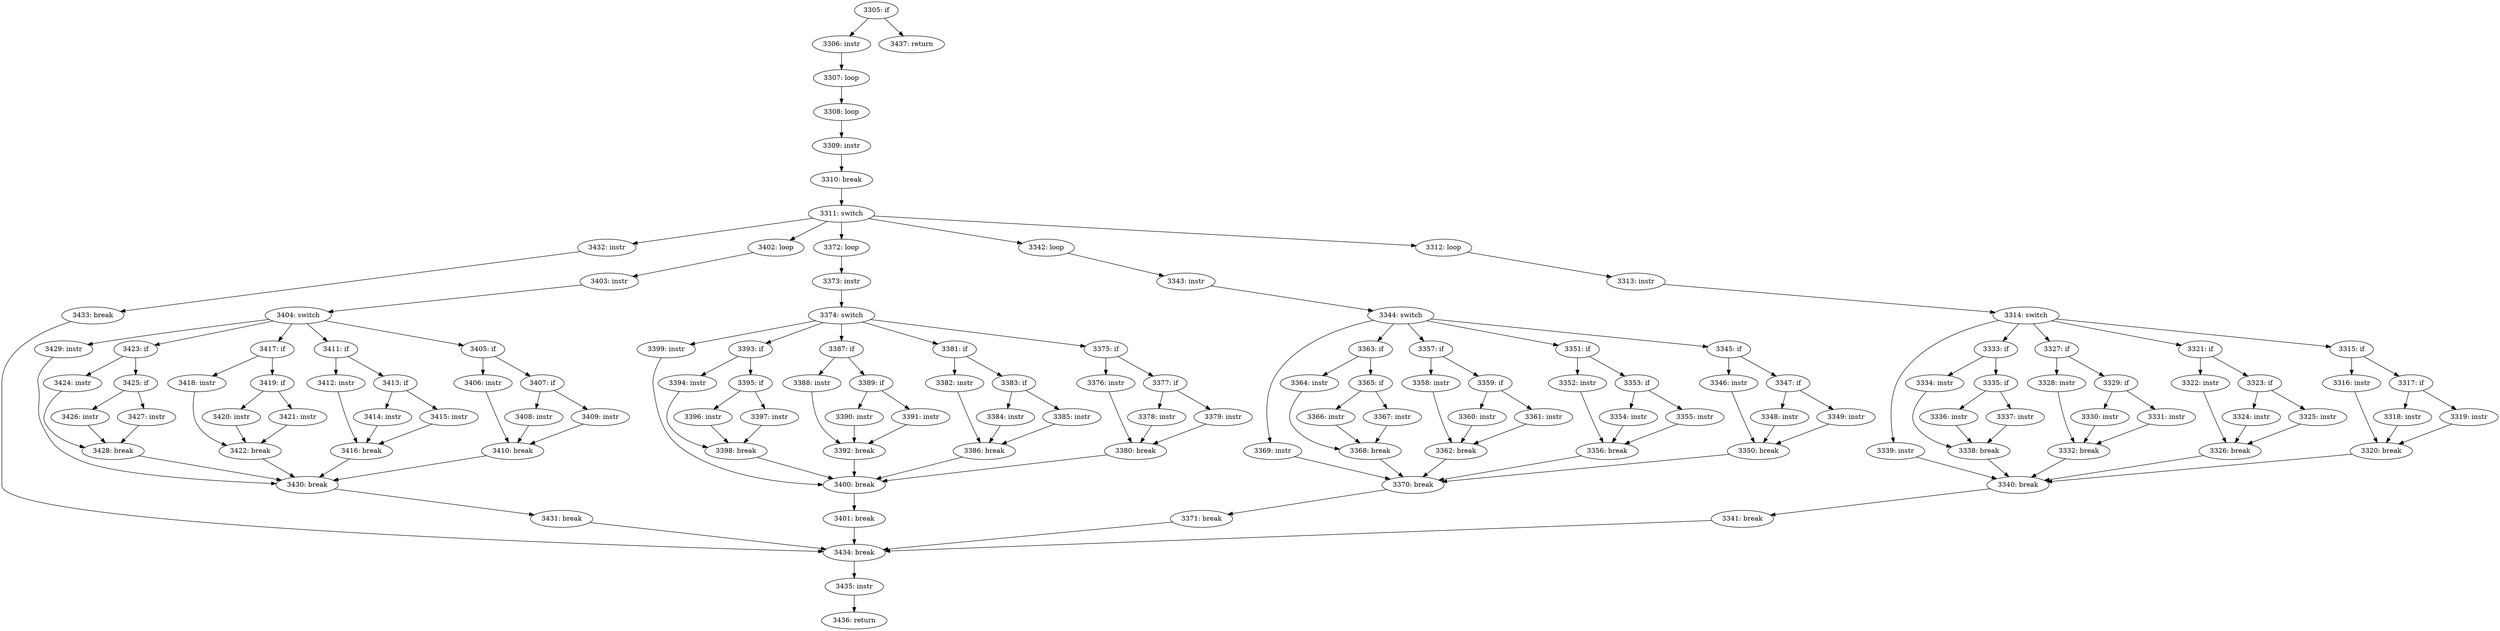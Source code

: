 digraph CFG_tcp_check_sack_reneging {
3305 [label="3305: if"]
	3305 -> 3306
	3305 -> 3437
3306 [label="3306: instr"]
	3306 -> 3307
3307 [label="3307: loop"]
	3307 -> 3308
3308 [label="3308: loop"]
	3308 -> 3309
3309 [label="3309: instr"]
	3309 -> 3310
3310 [label="3310: break"]
	3310 -> 3311
3311 [label="3311: switch"]
	3311 -> 3432
	3311 -> 3402
	3311 -> 3372
	3311 -> 3342
	3311 -> 3312
3312 [label="3312: loop"]
	3312 -> 3313
3313 [label="3313: instr"]
	3313 -> 3314
3314 [label="3314: switch"]
	3314 -> 3339
	3314 -> 3333
	3314 -> 3327
	3314 -> 3321
	3314 -> 3315
3315 [label="3315: if"]
	3315 -> 3316
	3315 -> 3317
3316 [label="3316: instr"]
	3316 -> 3320
3317 [label="3317: if"]
	3317 -> 3318
	3317 -> 3319
3318 [label="3318: instr"]
	3318 -> 3320
3319 [label="3319: instr"]
	3319 -> 3320
3320 [label="3320: break"]
	3320 -> 3340
3321 [label="3321: if"]
	3321 -> 3322
	3321 -> 3323
3322 [label="3322: instr"]
	3322 -> 3326
3323 [label="3323: if"]
	3323 -> 3324
	3323 -> 3325
3324 [label="3324: instr"]
	3324 -> 3326
3325 [label="3325: instr"]
	3325 -> 3326
3326 [label="3326: break"]
	3326 -> 3340
3327 [label="3327: if"]
	3327 -> 3328
	3327 -> 3329
3328 [label="3328: instr"]
	3328 -> 3332
3329 [label="3329: if"]
	3329 -> 3330
	3329 -> 3331
3330 [label="3330: instr"]
	3330 -> 3332
3331 [label="3331: instr"]
	3331 -> 3332
3332 [label="3332: break"]
	3332 -> 3340
3333 [label="3333: if"]
	3333 -> 3334
	3333 -> 3335
3334 [label="3334: instr"]
	3334 -> 3338
3335 [label="3335: if"]
	3335 -> 3336
	3335 -> 3337
3336 [label="3336: instr"]
	3336 -> 3338
3337 [label="3337: instr"]
	3337 -> 3338
3338 [label="3338: break"]
	3338 -> 3340
3339 [label="3339: instr"]
	3339 -> 3340
3340 [label="3340: break"]
	3340 -> 3341
3341 [label="3341: break"]
	3341 -> 3434
3342 [label="3342: loop"]
	3342 -> 3343
3343 [label="3343: instr"]
	3343 -> 3344
3344 [label="3344: switch"]
	3344 -> 3369
	3344 -> 3363
	3344 -> 3357
	3344 -> 3351
	3344 -> 3345
3345 [label="3345: if"]
	3345 -> 3346
	3345 -> 3347
3346 [label="3346: instr"]
	3346 -> 3350
3347 [label="3347: if"]
	3347 -> 3348
	3347 -> 3349
3348 [label="3348: instr"]
	3348 -> 3350
3349 [label="3349: instr"]
	3349 -> 3350
3350 [label="3350: break"]
	3350 -> 3370
3351 [label="3351: if"]
	3351 -> 3352
	3351 -> 3353
3352 [label="3352: instr"]
	3352 -> 3356
3353 [label="3353: if"]
	3353 -> 3354
	3353 -> 3355
3354 [label="3354: instr"]
	3354 -> 3356
3355 [label="3355: instr"]
	3355 -> 3356
3356 [label="3356: break"]
	3356 -> 3370
3357 [label="3357: if"]
	3357 -> 3358
	3357 -> 3359
3358 [label="3358: instr"]
	3358 -> 3362
3359 [label="3359: if"]
	3359 -> 3360
	3359 -> 3361
3360 [label="3360: instr"]
	3360 -> 3362
3361 [label="3361: instr"]
	3361 -> 3362
3362 [label="3362: break"]
	3362 -> 3370
3363 [label="3363: if"]
	3363 -> 3364
	3363 -> 3365
3364 [label="3364: instr"]
	3364 -> 3368
3365 [label="3365: if"]
	3365 -> 3366
	3365 -> 3367
3366 [label="3366: instr"]
	3366 -> 3368
3367 [label="3367: instr"]
	3367 -> 3368
3368 [label="3368: break"]
	3368 -> 3370
3369 [label="3369: instr"]
	3369 -> 3370
3370 [label="3370: break"]
	3370 -> 3371
3371 [label="3371: break"]
	3371 -> 3434
3372 [label="3372: loop"]
	3372 -> 3373
3373 [label="3373: instr"]
	3373 -> 3374
3374 [label="3374: switch"]
	3374 -> 3399
	3374 -> 3393
	3374 -> 3387
	3374 -> 3381
	3374 -> 3375
3375 [label="3375: if"]
	3375 -> 3376
	3375 -> 3377
3376 [label="3376: instr"]
	3376 -> 3380
3377 [label="3377: if"]
	3377 -> 3378
	3377 -> 3379
3378 [label="3378: instr"]
	3378 -> 3380
3379 [label="3379: instr"]
	3379 -> 3380
3380 [label="3380: break"]
	3380 -> 3400
3381 [label="3381: if"]
	3381 -> 3382
	3381 -> 3383
3382 [label="3382: instr"]
	3382 -> 3386
3383 [label="3383: if"]
	3383 -> 3384
	3383 -> 3385
3384 [label="3384: instr"]
	3384 -> 3386
3385 [label="3385: instr"]
	3385 -> 3386
3386 [label="3386: break"]
	3386 -> 3400
3387 [label="3387: if"]
	3387 -> 3388
	3387 -> 3389
3388 [label="3388: instr"]
	3388 -> 3392
3389 [label="3389: if"]
	3389 -> 3390
	3389 -> 3391
3390 [label="3390: instr"]
	3390 -> 3392
3391 [label="3391: instr"]
	3391 -> 3392
3392 [label="3392: break"]
	3392 -> 3400
3393 [label="3393: if"]
	3393 -> 3394
	3393 -> 3395
3394 [label="3394: instr"]
	3394 -> 3398
3395 [label="3395: if"]
	3395 -> 3396
	3395 -> 3397
3396 [label="3396: instr"]
	3396 -> 3398
3397 [label="3397: instr"]
	3397 -> 3398
3398 [label="3398: break"]
	3398 -> 3400
3399 [label="3399: instr"]
	3399 -> 3400
3400 [label="3400: break"]
	3400 -> 3401
3401 [label="3401: break"]
	3401 -> 3434
3402 [label="3402: loop"]
	3402 -> 3403
3403 [label="3403: instr"]
	3403 -> 3404
3404 [label="3404: switch"]
	3404 -> 3429
	3404 -> 3423
	3404 -> 3417
	3404 -> 3411
	3404 -> 3405
3405 [label="3405: if"]
	3405 -> 3406
	3405 -> 3407
3406 [label="3406: instr"]
	3406 -> 3410
3407 [label="3407: if"]
	3407 -> 3408
	3407 -> 3409
3408 [label="3408: instr"]
	3408 -> 3410
3409 [label="3409: instr"]
	3409 -> 3410
3410 [label="3410: break"]
	3410 -> 3430
3411 [label="3411: if"]
	3411 -> 3412
	3411 -> 3413
3412 [label="3412: instr"]
	3412 -> 3416
3413 [label="3413: if"]
	3413 -> 3414
	3413 -> 3415
3414 [label="3414: instr"]
	3414 -> 3416
3415 [label="3415: instr"]
	3415 -> 3416
3416 [label="3416: break"]
	3416 -> 3430
3417 [label="3417: if"]
	3417 -> 3418
	3417 -> 3419
3418 [label="3418: instr"]
	3418 -> 3422
3419 [label="3419: if"]
	3419 -> 3420
	3419 -> 3421
3420 [label="3420: instr"]
	3420 -> 3422
3421 [label="3421: instr"]
	3421 -> 3422
3422 [label="3422: break"]
	3422 -> 3430
3423 [label="3423: if"]
	3423 -> 3424
	3423 -> 3425
3424 [label="3424: instr"]
	3424 -> 3428
3425 [label="3425: if"]
	3425 -> 3426
	3425 -> 3427
3426 [label="3426: instr"]
	3426 -> 3428
3427 [label="3427: instr"]
	3427 -> 3428
3428 [label="3428: break"]
	3428 -> 3430
3429 [label="3429: instr"]
	3429 -> 3430
3430 [label="3430: break"]
	3430 -> 3431
3431 [label="3431: break"]
	3431 -> 3434
3432 [label="3432: instr"]
	3432 -> 3433
3433 [label="3433: break"]
	3433 -> 3434
3434 [label="3434: break"]
	3434 -> 3435
3435 [label="3435: instr"]
	3435 -> 3436
3436 [label="3436: return"]
	
3437 [label="3437: return"]
	
}
